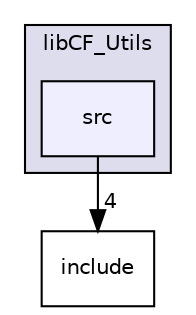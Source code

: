 digraph "frameworks/libCF_Utils/src" {
  compound=true
  node [ fontsize="10", fontname="Helvetica"];
  edge [ labelfontsize="10", labelfontname="Helvetica"];
  subgraph clusterdir_ecac01cf0516f87ea4205d3d96f45c96 {
    graph [ bgcolor="#ddddee", pencolor="black", label="libCF_Utils" fontname="Helvetica", fontsize="10", URL="dir_ecac01cf0516f87ea4205d3d96f45c96.html"]
  dir_3a545e40190b61365c64ef8b7ce68ff9 [shape=box, label="src", style="filled", fillcolor="#eeeeff", pencolor="black", URL="dir_3a545e40190b61365c64ef8b7ce68ff9.html"];
  }
  dir_1eb7b37d99ac6e133eaf5304174978a8 [shape=box label="include" URL="dir_1eb7b37d99ac6e133eaf5304174978a8.html"];
  dir_3a545e40190b61365c64ef8b7ce68ff9->dir_1eb7b37d99ac6e133eaf5304174978a8 [headlabel="4", labeldistance=1.5 headhref="dir_000030_000029.html"];
}
